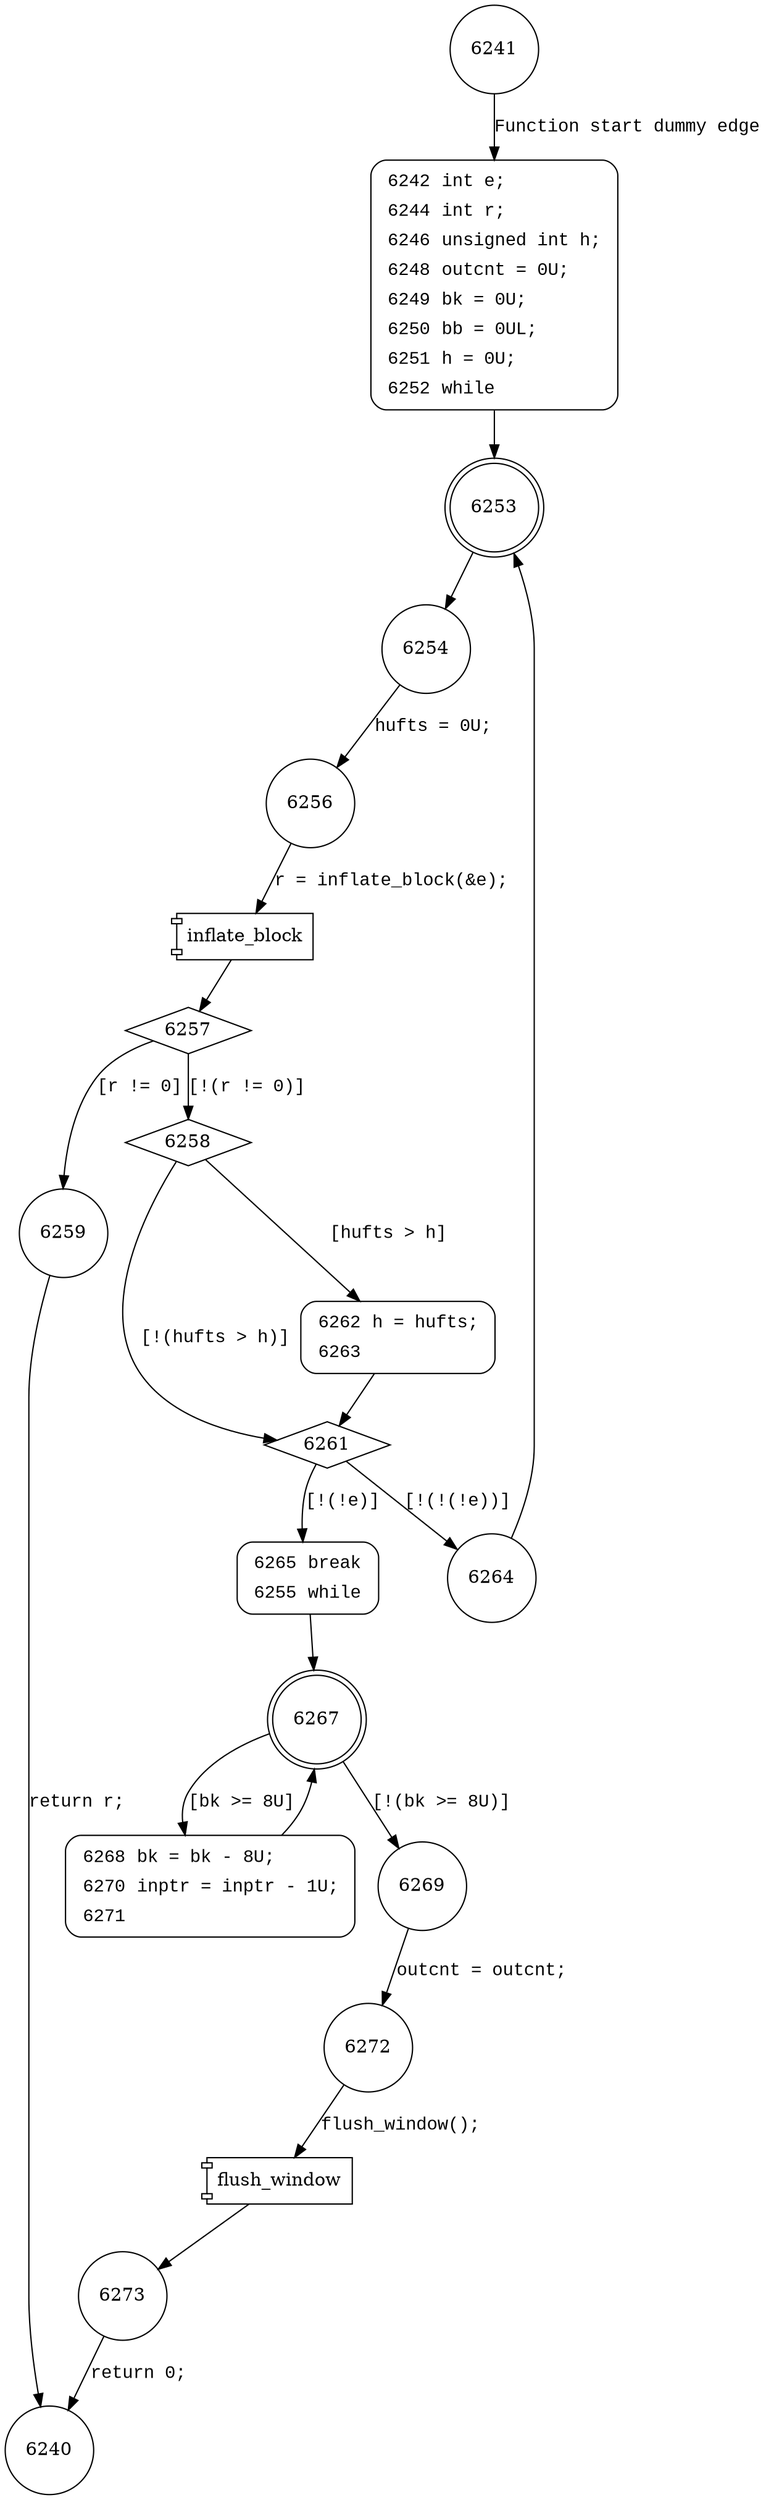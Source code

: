 digraph inflate {
6241 [shape="circle"]
6242 [shape="circle"]
6253 [shape="doublecircle"]
6254 [shape="circle"]
6256 [shape="circle"]
6257 [shape="diamond"]
6258 [shape="diamond"]
6259 [shape="circle"]
6261 [shape="diamond"]
6262 [shape="circle"]
6264 [shape="circle"]
6265 [shape="circle"]
6267 [shape="doublecircle"]
6269 [shape="circle"]
6268 [shape="circle"]
6272 [shape="circle"]
6273 [shape="circle"]
6240 [shape="circle"]
6242 [style="filled,bold" penwidth="1" fillcolor="white" fontname="Courier New" shape="Mrecord" label=<<table border="0" cellborder="0" cellpadding="3" bgcolor="white"><tr><td align="right">6242</td><td align="left">int e;</td></tr><tr><td align="right">6244</td><td align="left">int r;</td></tr><tr><td align="right">6246</td><td align="left">unsigned int h;</td></tr><tr><td align="right">6248</td><td align="left">outcnt = 0U;</td></tr><tr><td align="right">6249</td><td align="left">bk = 0U;</td></tr><tr><td align="right">6250</td><td align="left">bb = 0UL;</td></tr><tr><td align="right">6251</td><td align="left">h = 0U;</td></tr><tr><td align="right">6252</td><td align="left">while</td></tr></table>>]
6242 -> 6253[label=""]
6262 [style="filled,bold" penwidth="1" fillcolor="white" fontname="Courier New" shape="Mrecord" label=<<table border="0" cellborder="0" cellpadding="3" bgcolor="white"><tr><td align="right">6262</td><td align="left">h = hufts;</td></tr><tr><td align="right">6263</td><td align="left"></td></tr></table>>]
6262 -> 6261[label=""]
6265 [style="filled,bold" penwidth="1" fillcolor="white" fontname="Courier New" shape="Mrecord" label=<<table border="0" cellborder="0" cellpadding="3" bgcolor="white"><tr><td align="right">6265</td><td align="left">break</td></tr><tr><td align="right">6255</td><td align="left">while</td></tr></table>>]
6265 -> 6267[label=""]
6268 [style="filled,bold" penwidth="1" fillcolor="white" fontname="Courier New" shape="Mrecord" label=<<table border="0" cellborder="0" cellpadding="3" bgcolor="white"><tr><td align="right">6268</td><td align="left">bk = bk - 8U;</td></tr><tr><td align="right">6270</td><td align="left">inptr = inptr - 1U;</td></tr><tr><td align="right">6271</td><td align="left"></td></tr></table>>]
6268 -> 6267[label=""]
6241 -> 6242 [label="Function start dummy edge" fontname="Courier New"]
6253 -> 6254 [label="" fontname="Courier New"]
100322 [shape="component" label="inflate_block"]
6256 -> 100322 [label="r = inflate_block(&e);" fontname="Courier New"]
100322 -> 6257 [label="" fontname="Courier New"]
6257 -> 6258 [label="[!(r != 0)]" fontname="Courier New"]
6257 -> 6259 [label="[r != 0]" fontname="Courier New"]
6258 -> 6261 [label="[!(hufts > h)]" fontname="Courier New"]
6258 -> 6262 [label="[hufts > h]" fontname="Courier New"]
6261 -> 6264 [label="[!(!(!e))]" fontname="Courier New"]
6261 -> 6265 [label="[!(!e)]" fontname="Courier New"]
6267 -> 6269 [label="[!(bk >= 8U)]" fontname="Courier New"]
6267 -> 6268 [label="[bk >= 8U]" fontname="Courier New"]
6269 -> 6272 [label="outcnt = outcnt;" fontname="Courier New"]
100323 [shape="component" label="flush_window"]
6272 -> 100323 [label="flush_window();" fontname="Courier New"]
100323 -> 6273 [label="" fontname="Courier New"]
6264 -> 6253 [label="" fontname="Courier New"]
6254 -> 6256 [label="hufts = 0U;" fontname="Courier New"]
6259 -> 6240 [label="return r;" fontname="Courier New"]
6273 -> 6240 [label="return 0;" fontname="Courier New"]
}